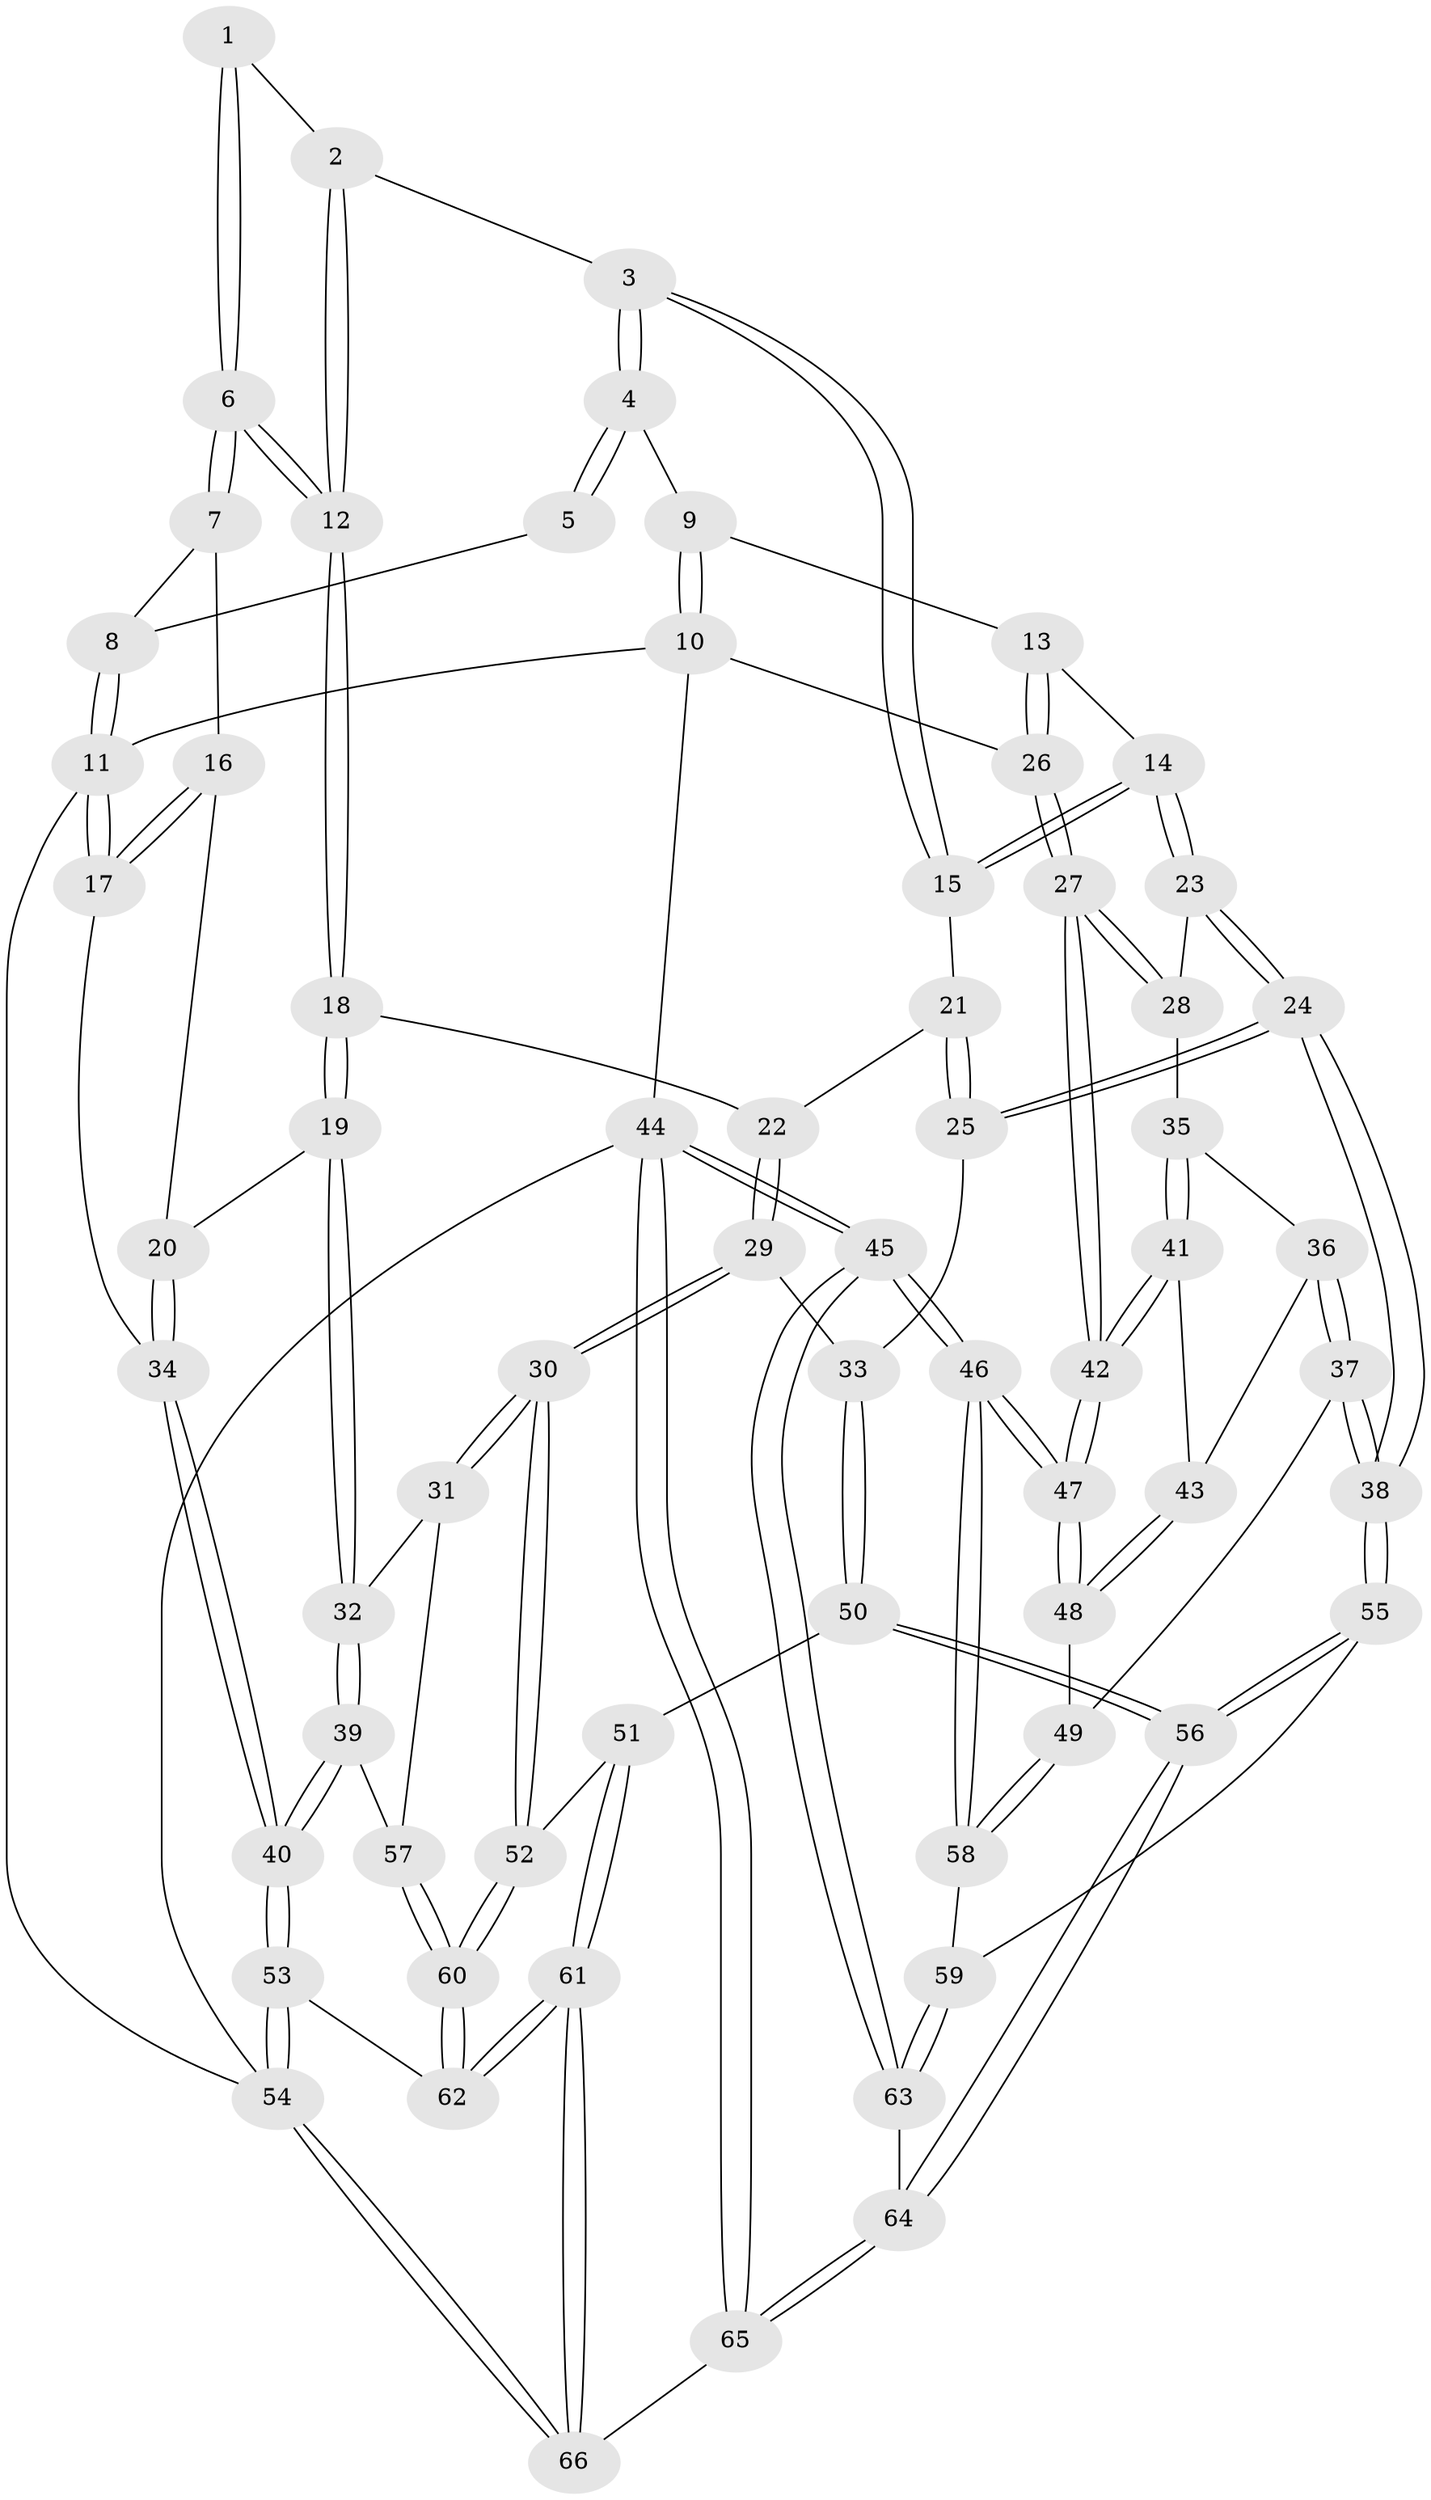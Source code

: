 // Generated by graph-tools (version 1.1) at 2025/00/03/09/25 05:00:30]
// undirected, 66 vertices, 162 edges
graph export_dot {
graph [start="1"]
  node [color=gray90,style=filled];
  1 [pos="+0.29060305819515436+0"];
  2 [pos="+0.358422478758423+0.08344957613445747"];
  3 [pos="+0.5977386036343767+0.08241193006334231"];
  4 [pos="+0.6710006575666293+0"];
  5 [pos="+0.28108139418620126+0"];
  6 [pos="+0.19369266267039428+0.1685414111746963"];
  7 [pos="+0.17601332752593188+0.16521094388128937"];
  8 [pos="+0+0"];
  9 [pos="+0.9234150473644429+0"];
  10 [pos="+1+0"];
  11 [pos="+0+0"];
  12 [pos="+0.22477342426598831+0.18406959236307105"];
  13 [pos="+0.8407447376210211+0.2773386957843158"];
  14 [pos="+0.7835075798723784+0.30181755889898915"];
  15 [pos="+0.5969750810243988+0.14595477135922827"];
  16 [pos="+0.14063106244158133+0.18400740425233195"];
  17 [pos="+0+0.1505582818784064"];
  18 [pos="+0.31889775685874316+0.3045644676129322"];
  19 [pos="+0.09829853403800265+0.40884187496257157"];
  20 [pos="+0.059460376783264685+0.37165644879536747"];
  21 [pos="+0.5848666414318002+0.16202225732803086"];
  22 [pos="+0.33463571614371096+0.3140900356352906"];
  23 [pos="+0.783114786232935+0.3442721465145254"];
  24 [pos="+0.662136239537439+0.5306874214571439"];
  25 [pos="+0.5642569383946577+0.4751826270623441"];
  26 [pos="+1+0.23091856586434384"];
  27 [pos="+1+0.3079962777185676"];
  28 [pos="+0.8836572819095524+0.4397137262832248"];
  29 [pos="+0.36356662282068236+0.4470645512072204"];
  30 [pos="+0.26075831164532365+0.5917388200450338"];
  31 [pos="+0.17538938739110949+0.5478255560191496"];
  32 [pos="+0.1125390688560248+0.45855826383212767"];
  33 [pos="+0.5121628422448576+0.48034557830817454"];
  34 [pos="+0+0.3450956249569079"];
  35 [pos="+0.884351193133915+0.4593344468088918"];
  36 [pos="+0.8787816950003124+0.48914677463880013"];
  37 [pos="+0.7866289837582687+0.5795057159374066"];
  38 [pos="+0.6918816143170632+0.5984463458441363"];
  39 [pos="+0+0.6317670776263173"];
  40 [pos="+0+0.6345552607251275"];
  41 [pos="+1+0.5080121292268991"];
  42 [pos="+1+0.4735050732530621"];
  43 [pos="+0.9345354110630552+0.5405653527006625"];
  44 [pos="+1+1"];
  45 [pos="+1+1"];
  46 [pos="+1+0.6929205080233776"];
  47 [pos="+1+0.6475417649387158"];
  48 [pos="+0.9300976635307648+0.5689339888055241"];
  49 [pos="+0.9025608496556856+0.6192537519201062"];
  50 [pos="+0.4412550890882163+0.7234388384531601"];
  51 [pos="+0.4112759200561114+0.7132543946360473"];
  52 [pos="+0.2682388813926378+0.6307544903296038"];
  53 [pos="+0+0.7750848269921572"];
  54 [pos="+0+1"];
  55 [pos="+0.6890152847234619+0.6144249995621807"];
  56 [pos="+0.5584952382159544+0.8055717031055746"];
  57 [pos="+0+0.627867835238455"];
  58 [pos="+0.9434037385661896+0.6799458721176359"];
  59 [pos="+0.858367293859312+0.764014354704932"];
  60 [pos="+0.18056569836229472+0.7585258549548809"];
  61 [pos="+0.2151207020232871+0.9858670044881627"];
  62 [pos="+0.15684723847201726+0.8313359772873953"];
  63 [pos="+0.8589518783733411+0.8191167889890475"];
  64 [pos="+0.5843047480469119+0.9715191827968653"];
  65 [pos="+0.5645123816474351+1"];
  66 [pos="+0.2567864510049741+1"];
  1 -- 2;
  1 -- 6;
  1 -- 6;
  2 -- 3;
  2 -- 12;
  2 -- 12;
  3 -- 4;
  3 -- 4;
  3 -- 15;
  3 -- 15;
  4 -- 5;
  4 -- 5;
  4 -- 9;
  5 -- 8;
  6 -- 7;
  6 -- 7;
  6 -- 12;
  6 -- 12;
  7 -- 8;
  7 -- 16;
  8 -- 11;
  8 -- 11;
  9 -- 10;
  9 -- 10;
  9 -- 13;
  10 -- 11;
  10 -- 26;
  10 -- 44;
  11 -- 17;
  11 -- 17;
  11 -- 54;
  12 -- 18;
  12 -- 18;
  13 -- 14;
  13 -- 26;
  13 -- 26;
  14 -- 15;
  14 -- 15;
  14 -- 23;
  14 -- 23;
  15 -- 21;
  16 -- 17;
  16 -- 17;
  16 -- 20;
  17 -- 34;
  18 -- 19;
  18 -- 19;
  18 -- 22;
  19 -- 20;
  19 -- 32;
  19 -- 32;
  20 -- 34;
  20 -- 34;
  21 -- 22;
  21 -- 25;
  21 -- 25;
  22 -- 29;
  22 -- 29;
  23 -- 24;
  23 -- 24;
  23 -- 28;
  24 -- 25;
  24 -- 25;
  24 -- 38;
  24 -- 38;
  25 -- 33;
  26 -- 27;
  26 -- 27;
  27 -- 28;
  27 -- 28;
  27 -- 42;
  27 -- 42;
  28 -- 35;
  29 -- 30;
  29 -- 30;
  29 -- 33;
  30 -- 31;
  30 -- 31;
  30 -- 52;
  30 -- 52;
  31 -- 32;
  31 -- 57;
  32 -- 39;
  32 -- 39;
  33 -- 50;
  33 -- 50;
  34 -- 40;
  34 -- 40;
  35 -- 36;
  35 -- 41;
  35 -- 41;
  36 -- 37;
  36 -- 37;
  36 -- 43;
  37 -- 38;
  37 -- 38;
  37 -- 49;
  38 -- 55;
  38 -- 55;
  39 -- 40;
  39 -- 40;
  39 -- 57;
  40 -- 53;
  40 -- 53;
  41 -- 42;
  41 -- 42;
  41 -- 43;
  42 -- 47;
  42 -- 47;
  43 -- 48;
  43 -- 48;
  44 -- 45;
  44 -- 45;
  44 -- 65;
  44 -- 65;
  44 -- 54;
  45 -- 46;
  45 -- 46;
  45 -- 63;
  45 -- 63;
  46 -- 47;
  46 -- 47;
  46 -- 58;
  46 -- 58;
  47 -- 48;
  47 -- 48;
  48 -- 49;
  49 -- 58;
  49 -- 58;
  50 -- 51;
  50 -- 56;
  50 -- 56;
  51 -- 52;
  51 -- 61;
  51 -- 61;
  52 -- 60;
  52 -- 60;
  53 -- 54;
  53 -- 54;
  53 -- 62;
  54 -- 66;
  54 -- 66;
  55 -- 56;
  55 -- 56;
  55 -- 59;
  56 -- 64;
  56 -- 64;
  57 -- 60;
  57 -- 60;
  58 -- 59;
  59 -- 63;
  59 -- 63;
  60 -- 62;
  60 -- 62;
  61 -- 62;
  61 -- 62;
  61 -- 66;
  61 -- 66;
  63 -- 64;
  64 -- 65;
  64 -- 65;
  65 -- 66;
}
